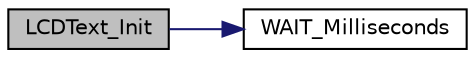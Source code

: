 digraph "LCDText_Init"
{
 // LATEX_PDF_SIZE
  edge [fontname="Helvetica",fontsize="10",labelfontname="Helvetica",labelfontsize="10"];
  node [fontname="Helvetica",fontsize="10",shape=record];
  rankdir="LR";
  Node1 [label="LCDText_Init",height=0.2,width=0.4,color="black", fillcolor="grey75", style="filled", fontcolor="black",tooltip="Initiliazes the communication with the display using lines and 16 rows."];
  Node1 -> Node2 [color="midnightblue",fontsize="10",style="solid",fontname="Helvetica"];
  Node2 [label="WAIT_Milliseconds",height=0.2,width=0.4,color="black", fillcolor="white", style="filled",URL="$df/d7c/group__WAIT__Public__Functions.html#ga8d3111b31ffb9bce9b32370b46ae00fb",tooltip="Waits a number of milliseconds."];
}
